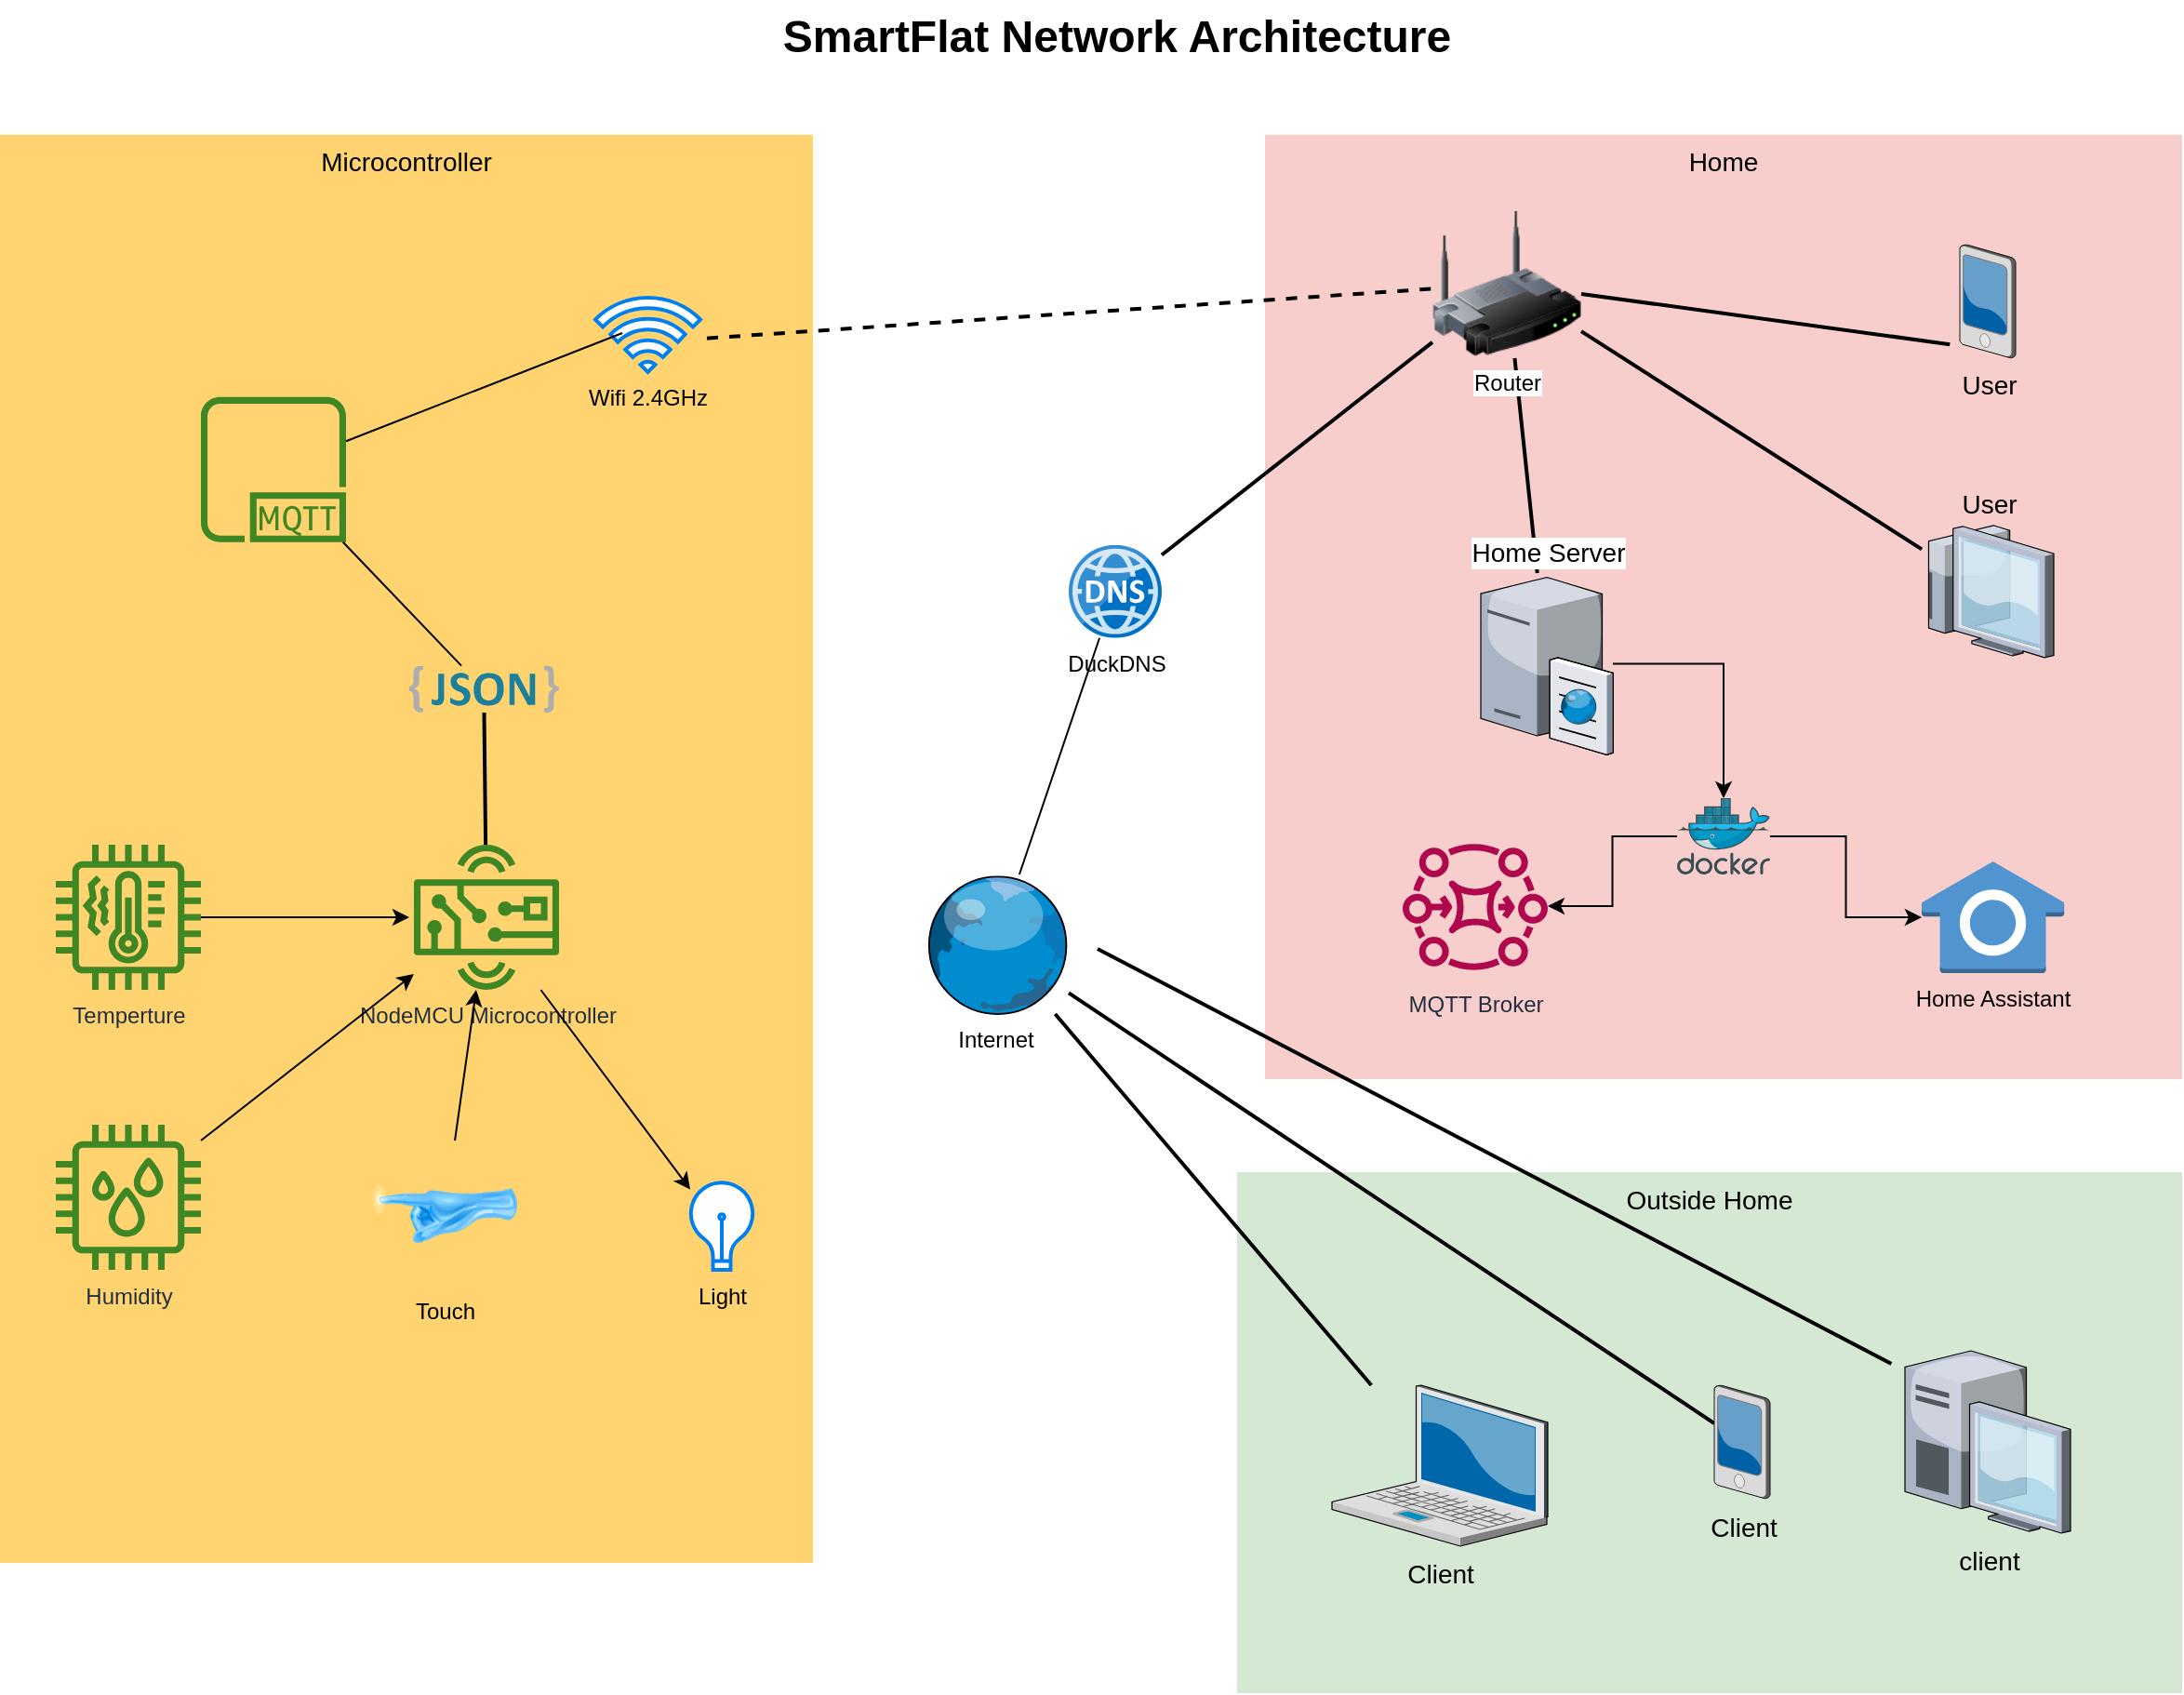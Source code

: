 <mxfile version="20.3.0" type="device"><diagram name="Page-1" id="e3a06f82-3646-2815-327d-82caf3d4e204"><mxGraphModel dx="1896" dy="1153" grid="1" gridSize="10" guides="1" tooltips="1" connect="1" arrows="1" fold="1" page="1" pageScale="1.5" pageWidth="1169" pageHeight="826" background="none" math="0" shadow="0"><root><mxCell id="0" style=";html=1;"/><mxCell id="1" style=";html=1;" parent="0"/><mxCell id="6a7d8f32e03d9370-57" value="Microcontroller" style="whiteSpace=wrap;html=1;fillColor=#FFD470;gradientColor=none;fontSize=14;strokeColor=none;verticalAlign=top;" parent="1" vertex="1"><mxGeometry x="330" y="102.4" width="437" height="767.6" as="geometry"/></mxCell><mxCell id="6a7d8f32e03d9370-61" value="Home" style="whiteSpace=wrap;html=1;fillColor=#f8cecc;fontSize=14;strokeColor=none;verticalAlign=top;" parent="1" vertex="1"><mxGeometry x="1010" y="102.4" width="493" height="507.6" as="geometry"/></mxCell><mxCell id="6a7d8f32e03d9370-60" value="Outside Home" style="whiteSpace=wrap;html=1;fillColor=#d5e8d4;fontSize=14;strokeColor=none;verticalAlign=top;" parent="1" vertex="1"><mxGeometry x="995" y="660" width="508" height="280" as="geometry"/></mxCell><mxCell id="6a7d8f32e03d9370-36" style="edgeStyle=none;rounded=0;html=1;startSize=10;endSize=10;jettySize=auto;orthogonalLoop=1;fontSize=14;endArrow=none;endFill=0;strokeWidth=2;" parent="1" source="6a7d8f32e03d9370-1" target="bDZsLmmK4h6hgL_Mr3Yl-13" edge="1"><mxGeometry relative="1" as="geometry"/></mxCell><mxCell id="6a7d8f32e03d9370-1" value="Client" style="verticalLabelPosition=bottom;aspect=fixed;html=1;verticalAlign=top;strokeColor=none;shape=mxgraph.citrix.laptop_2;fillColor=#66B2FF;gradientColor=#0066CC;fontSize=14;" parent="1" vertex="1"><mxGeometry x="1046" y="774.5" width="116" height="86.5" as="geometry"/></mxCell><mxCell id="6a7d8f32e03d9370-3" value="client" style="verticalLabelPosition=bottom;aspect=fixed;html=1;verticalAlign=top;strokeColor=none;shape=mxgraph.citrix.desktop;fillColor=#66B2FF;gradientColor=#0066CC;fontSize=14;" parent="1" vertex="1"><mxGeometry x="1354" y="756" width="89" height="98" as="geometry"/></mxCell><mxCell id="6a7d8f32e03d9370-32" style="edgeStyle=none;rounded=0;html=1;startSize=10;endSize=10;jettySize=auto;orthogonalLoop=1;fontSize=14;endArrow=none;endFill=0;strokeWidth=2;dashed=1;exitX=1.062;exitY=0.546;exitDx=0;exitDy=0;exitPerimeter=0;" parent="1" source="bDZsLmmK4h6hgL_Mr3Yl-8" target="bDZsLmmK4h6hgL_Mr3Yl-39" edge="1"><mxGeometry relative="1" as="geometry"><mxPoint x="451" y="204.254" as="sourcePoint"/><mxPoint x="1120.248" y="198.9" as="targetPoint"/></mxGeometry></mxCell><mxCell id="6a7d8f32e03d9370-37" style="edgeStyle=none;rounded=0;html=1;startSize=10;endSize=10;jettySize=auto;orthogonalLoop=1;fontSize=14;endArrow=none;endFill=0;strokeWidth=2;" parent="1" source="6a7d8f32e03d9370-6" target="bDZsLmmK4h6hgL_Mr3Yl-13" edge="1"><mxGeometry relative="1" as="geometry"/></mxCell><mxCell id="6a7d8f32e03d9370-6" value="Client" style="verticalLabelPosition=bottom;aspect=fixed;html=1;verticalAlign=top;strokeColor=none;shape=mxgraph.citrix.pda;fillColor=#66B2FF;gradientColor=#0066CC;fontSize=14;" parent="1" vertex="1"><mxGeometry x="1251.5" y="774.5" width="30" height="61" as="geometry"/></mxCell><mxCell id="6a7d8f32e03d9370-51" style="edgeStyle=none;rounded=0;html=1;startSize=10;endSize=10;jettySize=auto;orthogonalLoop=1;fontSize=14;endArrow=none;endFill=0;strokeWidth=2;" parent="1" source="bDZsLmmK4h6hgL_Mr3Yl-39" target="6a7d8f32e03d9370-15" edge="1"><mxGeometry relative="1" as="geometry"><mxPoint x="1140.304" y="195.83" as="sourcePoint"/></mxGeometry></mxCell><mxCell id="6a7d8f32e03d9370-52" style="edgeStyle=none;rounded=0;html=1;startSize=10;endSize=10;jettySize=auto;orthogonalLoop=1;fontSize=14;endArrow=none;endFill=0;strokeWidth=2;" parent="1" source="bDZsLmmK4h6hgL_Mr3Yl-12" target="bDZsLmmK4h6hgL_Mr3Yl-39" edge="1"><mxGeometry relative="1" as="geometry"><mxPoint x="1103.319" y="212.72" as="targetPoint"/></mxGeometry></mxCell><mxCell id="6a7d8f32e03d9370-56" style="edgeStyle=none;rounded=0;html=1;startSize=10;endSize=10;jettySize=auto;orthogonalLoop=1;fontSize=14;endArrow=none;endFill=0;strokeWidth=2;entryX=-0.082;entryY=0.071;entryDx=0;entryDy=0;entryPerimeter=0;" parent="1" target="6a7d8f32e03d9370-3" edge="1"><mxGeometry relative="1" as="geometry"><mxPoint x="920" y="540" as="sourcePoint"/><mxPoint x="1409" y="820.928" as="targetPoint"/></mxGeometry></mxCell><mxCell id="bDZsLmmK4h6hgL_Mr3Yl-37" value="" style="edgeStyle=orthogonalEdgeStyle;rounded=0;orthogonalLoop=1;jettySize=auto;html=1;" edge="1" parent="1" source="6a7d8f32e03d9370-15" target="bDZsLmmK4h6hgL_Mr3Yl-33"><mxGeometry relative="1" as="geometry"/></mxCell><mxCell id="6a7d8f32e03d9370-15" value="Home Server" style="verticalLabelPosition=top;aspect=fixed;html=1;verticalAlign=bottom;strokeColor=none;shape=mxgraph.citrix.cache_server;fillColor=#66B2FF;gradientColor=#0066CC;fontSize=14;labelPosition=center;align=center;labelBackgroundColor=default;" parent="1" vertex="1"><mxGeometry x="1126" y="338" width="71" height="97.5" as="geometry"/></mxCell><mxCell id="6a7d8f32e03d9370-54" style="edgeStyle=none;rounded=0;html=1;startSize=10;endSize=10;jettySize=auto;orthogonalLoop=1;fontSize=14;endArrow=none;endFill=0;strokeWidth=2;entryX=-0.178;entryY=0.879;entryDx=0;entryDy=0;entryPerimeter=0;" parent="1" source="bDZsLmmK4h6hgL_Mr3Yl-39" target="bDZsLmmK4h6hgL_Mr3Yl-15" edge="1"><mxGeometry relative="1" as="geometry"><mxPoint x="1176" y="196.255" as="sourcePoint"/><mxPoint x="1285" y="248.3" as="targetPoint"/></mxGeometry></mxCell><mxCell id="6a7d8f32e03d9370-55" style="edgeStyle=none;rounded=0;html=1;startSize=10;endSize=10;jettySize=auto;orthogonalLoop=1;fontSize=14;endArrow=none;endFill=0;strokeWidth=2;" parent="1" source="bDZsLmmK4h6hgL_Mr3Yl-39" target="6a7d8f32e03d9370-27" edge="1"><mxGeometry relative="1" as="geometry"><mxPoint x="1165.73" y="212.72" as="sourcePoint"/></mxGeometry></mxCell><mxCell id="6a7d8f32e03d9370-27" value="User" style="verticalLabelPosition=top;aspect=fixed;html=1;verticalAlign=bottom;strokeColor=none;shape=mxgraph.citrix.thin_client;fillColor=#66B2FF;gradientColor=#0066CC;fontSize=14;labelPosition=center;align=center;" parent="1" vertex="1"><mxGeometry x="1363" y="312.4" width="71" height="71" as="geometry"/></mxCell><mxCell id="6a7d8f32e03d9370-62" value="SmartFlat Network Architecture" style="text;strokeColor=none;fillColor=none;html=1;fontSize=24;fontStyle=1;verticalAlign=middle;align=center;" parent="1" vertex="1"><mxGeometry x="499" y="30" width="861" height="40" as="geometry"/></mxCell><mxCell id="bDZsLmmK4h6hgL_Mr3Yl-1" value="NodeMCU Microcontroller" style="sketch=0;outlineConnect=0;fontColor=#232F3E;gradientColor=none;fillColor=#3F8624;strokeColor=none;dashed=0;verticalLabelPosition=bottom;verticalAlign=top;align=center;html=1;fontSize=12;fontStyle=0;aspect=fixed;pointerEvents=1;shape=mxgraph.aws4.hardware_board;" vertex="1" parent="1"><mxGeometry x="552.5" y="484" width="78" height="78" as="geometry"/></mxCell><mxCell id="bDZsLmmK4h6hgL_Mr3Yl-2" style="edgeStyle=none;rounded=0;html=1;startSize=10;endSize=10;jettySize=auto;orthogonalLoop=1;fontSize=14;endArrow=none;endFill=0;strokeWidth=2;" edge="1" parent="1" source="bDZsLmmK4h6hgL_Mr3Yl-3" target="bDZsLmmK4h6hgL_Mr3Yl-1"><mxGeometry relative="1" as="geometry"><mxPoint x="840" y="450" as="sourcePoint"/><mxPoint x="1049" y="375.883" as="targetPoint"/></mxGeometry></mxCell><mxCell id="bDZsLmmK4h6hgL_Mr3Yl-3" value="" style="dashed=0;outlineConnect=0;html=1;align=center;labelPosition=center;verticalLabelPosition=bottom;verticalAlign=top;shape=mxgraph.weblogos.json_2" vertex="1" parent="1"><mxGeometry x="549.9" y="387.8" width="80.4" height="25.2" as="geometry"/></mxCell><mxCell id="bDZsLmmK4h6hgL_Mr3Yl-4" value="" style="sketch=0;outlineConnect=0;fontColor=#232F3E;gradientColor=none;fillColor=#3F8624;strokeColor=none;dashed=0;verticalLabelPosition=bottom;verticalAlign=top;align=center;html=1;fontSize=12;fontStyle=0;aspect=fixed;pointerEvents=1;shape=mxgraph.aws4.mqtt_protocol;" vertex="1" parent="1"><mxGeometry x="438.0" y="243.4" width="78" height="78" as="geometry"/></mxCell><mxCell id="bDZsLmmK4h6hgL_Mr3Yl-7" value="" style="endArrow=none;html=1;rounded=0;" edge="1" parent="1" source="bDZsLmmK4h6hgL_Mr3Yl-4" target="bDZsLmmK4h6hgL_Mr3Yl-3"><mxGeometry width="50" height="50" relative="1" as="geometry"><mxPoint x="1040" y="670" as="sourcePoint"/><mxPoint x="1090" y="620" as="targetPoint"/></mxGeometry></mxCell><mxCell id="bDZsLmmK4h6hgL_Mr3Yl-8" value="Wifi 2.4GHz" style="html=1;verticalLabelPosition=bottom;align=center;labelBackgroundColor=none;verticalAlign=top;strokeWidth=2;strokeColor=#0080F0;shadow=0;dashed=0;shape=mxgraph.ios7.icons.wifi;pointerEvents=1" vertex="1" parent="1"><mxGeometry x="650" y="190" width="56.5" height="39.95" as="geometry"/></mxCell><mxCell id="bDZsLmmK4h6hgL_Mr3Yl-9" value="" style="endArrow=none;html=1;rounded=0;entryX=0.257;entryY=0.476;entryDx=0;entryDy=0;entryPerimeter=0;" edge="1" parent="1" source="bDZsLmmK4h6hgL_Mr3Yl-4" target="bDZsLmmK4h6hgL_Mr3Yl-8"><mxGeometry width="50" height="50" relative="1" as="geometry"><mxPoint x="560" y="300" as="sourcePoint"/><mxPoint x="610" y="250" as="targetPoint"/></mxGeometry></mxCell><mxCell id="bDZsLmmK4h6hgL_Mr3Yl-12" value="DuckDNS" style="sketch=0;aspect=fixed;html=1;points=[];align=center;image;fontSize=12;image=img/lib/mscae/DNS.svg;" vertex="1" parent="1"><mxGeometry x="904.5" y="322.9" width="50" height="50" as="geometry"/></mxCell><mxCell id="bDZsLmmK4h6hgL_Mr3Yl-13" value="Internet" style="verticalLabelPosition=bottom;sketch=0;aspect=fixed;html=1;verticalAlign=top;strokeColor=none;align=center;outlineConnect=0;shape=mxgraph.citrix.globe;" vertex="1" parent="1"><mxGeometry x="826" y="500" width="78.5" height="75" as="geometry"/></mxCell><mxCell id="bDZsLmmK4h6hgL_Mr3Yl-14" value="" style="endArrow=none;html=1;rounded=0;" edge="1" parent="1" source="bDZsLmmK4h6hgL_Mr3Yl-12" target="bDZsLmmK4h6hgL_Mr3Yl-13"><mxGeometry width="50" height="50" relative="1" as="geometry"><mxPoint x="1150" y="560" as="sourcePoint"/><mxPoint x="1200" y="510" as="targetPoint"/></mxGeometry></mxCell><mxCell id="bDZsLmmK4h6hgL_Mr3Yl-15" value="User" style="verticalLabelPosition=bottom;aspect=fixed;html=1;verticalAlign=top;strokeColor=none;shape=mxgraph.citrix.pda;fillColor=#66B2FF;gradientColor=#0066CC;fontSize=14;" vertex="1" parent="1"><mxGeometry x="1383.5" y="161.47" width="30" height="61" as="geometry"/></mxCell><mxCell id="bDZsLmmK4h6hgL_Mr3Yl-18" value="Light" style="html=1;verticalLabelPosition=bottom;align=center;labelBackgroundColor=none;verticalAlign=top;strokeWidth=2;strokeColor=#0080F0;shadow=0;dashed=0;shape=mxgraph.ios7.icons.lightbulb;" vertex="1" parent="1"><mxGeometry x="700" y="665.61" width="36" height="46.89" as="geometry"/></mxCell><mxCell id="bDZsLmmK4h6hgL_Mr3Yl-22" value="Temperture" style="sketch=0;outlineConnect=0;fontColor=#232F3E;gradientColor=none;fillColor=#3F8624;strokeColor=none;dashed=0;verticalLabelPosition=bottom;verticalAlign=top;align=center;html=1;fontSize=12;fontStyle=0;aspect=fixed;pointerEvents=1;shape=mxgraph.aws4.iot_thing_temperature_vibration_sensor;" vertex="1" parent="1"><mxGeometry x="360" y="484" width="78" height="78" as="geometry"/></mxCell><mxCell id="bDZsLmmK4h6hgL_Mr3Yl-24" value="Humidity" style="sketch=0;outlineConnect=0;fontColor=#232F3E;gradientColor=none;fillColor=#3F8624;strokeColor=none;dashed=0;verticalLabelPosition=bottom;verticalAlign=top;align=center;html=1;fontSize=12;fontStyle=0;aspect=fixed;pointerEvents=1;shape=mxgraph.aws4.iot_thing_humidity_sensor;" vertex="1" parent="1"><mxGeometry x="360" y="634.5" width="78" height="78" as="geometry"/></mxCell><mxCell id="bDZsLmmK4h6hgL_Mr3Yl-25" value="Touch" style="image;html=1;image=img/lib/clip_art/computers/Touch_128x128.png;labelBackgroundColor=none;" vertex="1" parent="1"><mxGeometry x="530" y="643" width="78" height="78" as="geometry"/></mxCell><mxCell id="bDZsLmmK4h6hgL_Mr3Yl-27" value="" style="endArrow=classic;html=1;rounded=0;" edge="1" parent="1" source="bDZsLmmK4h6hgL_Mr3Yl-25" target="bDZsLmmK4h6hgL_Mr3Yl-1"><mxGeometry width="50" height="50" relative="1" as="geometry"><mxPoint x="1040" y="540" as="sourcePoint"/><mxPoint x="1090" y="490" as="targetPoint"/></mxGeometry></mxCell><mxCell id="bDZsLmmK4h6hgL_Mr3Yl-28" value="" style="endArrow=classic;html=1;rounded=0;entryX=0.029;entryY=0.079;entryDx=0;entryDy=0;entryPerimeter=0;" edge="1" parent="1" source="bDZsLmmK4h6hgL_Mr3Yl-1" target="bDZsLmmK4h6hgL_Mr3Yl-18"><mxGeometry width="50" height="50" relative="1" as="geometry"><mxPoint x="1040" y="540" as="sourcePoint"/><mxPoint x="1090" y="490" as="targetPoint"/></mxGeometry></mxCell><mxCell id="bDZsLmmK4h6hgL_Mr3Yl-29" value="" style="endArrow=classic;html=1;rounded=0;" edge="1" parent="1" source="bDZsLmmK4h6hgL_Mr3Yl-24" target="bDZsLmmK4h6hgL_Mr3Yl-1"><mxGeometry width="50" height="50" relative="1" as="geometry"><mxPoint x="850" y="590" as="sourcePoint"/><mxPoint x="900" y="540" as="targetPoint"/></mxGeometry></mxCell><mxCell id="bDZsLmmK4h6hgL_Mr3Yl-30" value="" style="endArrow=classic;html=1;rounded=0;" edge="1" parent="1" source="bDZsLmmK4h6hgL_Mr3Yl-22"><mxGeometry width="50" height="50" relative="1" as="geometry"><mxPoint x="820" y="570" as="sourcePoint"/><mxPoint x="550" y="523" as="targetPoint"/></mxGeometry></mxCell><mxCell id="bDZsLmmK4h6hgL_Mr3Yl-31" value="Home Assistant" style="outlineConnect=0;dashed=0;verticalLabelPosition=bottom;verticalAlign=top;align=center;html=1;shape=mxgraph.aws3.alexa_smart_home_skill;fillColor=#5294CF;gradientColor=none;" vertex="1" parent="1"><mxGeometry x="1363" y="493" width="76.6" height="60" as="geometry"/></mxCell><mxCell id="bDZsLmmK4h6hgL_Mr3Yl-32" value="MQTT Broker" style="sketch=0;outlineConnect=0;fontColor=#232F3E;gradientColor=none;fillColor=#B0084D;strokeColor=none;dashed=0;verticalLabelPosition=bottom;verticalAlign=top;align=center;html=1;fontSize=12;fontStyle=0;aspect=fixed;pointerEvents=1;shape=mxgraph.aws4.mq_broker;" vertex="1" parent="1"><mxGeometry x="1084" y="478" width="78" height="78" as="geometry"/></mxCell><mxCell id="bDZsLmmK4h6hgL_Mr3Yl-35" value="" style="edgeStyle=orthogonalEdgeStyle;rounded=0;orthogonalLoop=1;jettySize=auto;html=1;" edge="1" parent="1" source="bDZsLmmK4h6hgL_Mr3Yl-33" target="bDZsLmmK4h6hgL_Mr3Yl-32"><mxGeometry relative="1" as="geometry"/></mxCell><mxCell id="bDZsLmmK4h6hgL_Mr3Yl-36" value="" style="edgeStyle=orthogonalEdgeStyle;rounded=0;orthogonalLoop=1;jettySize=auto;html=1;" edge="1" parent="1" source="bDZsLmmK4h6hgL_Mr3Yl-33" target="bDZsLmmK4h6hgL_Mr3Yl-31"><mxGeometry relative="1" as="geometry"/></mxCell><mxCell id="bDZsLmmK4h6hgL_Mr3Yl-33" value="" style="sketch=0;aspect=fixed;html=1;points=[];align=center;image;fontSize=12;image=img/lib/mscae/Docker.svg;" vertex="1" parent="1"><mxGeometry x="1231.5" y="459" width="50" height="41" as="geometry"/></mxCell><mxCell id="bDZsLmmK4h6hgL_Mr3Yl-39" value="Router" style="image;html=1;image=img/lib/clip_art/networking/Wireless_Router_128x128.png;labelBackgroundColor=default;" vertex="1" parent="1"><mxGeometry x="1100" y="142.47" width="80" height="80" as="geometry"/></mxCell></root></mxGraphModel></diagram></mxfile>